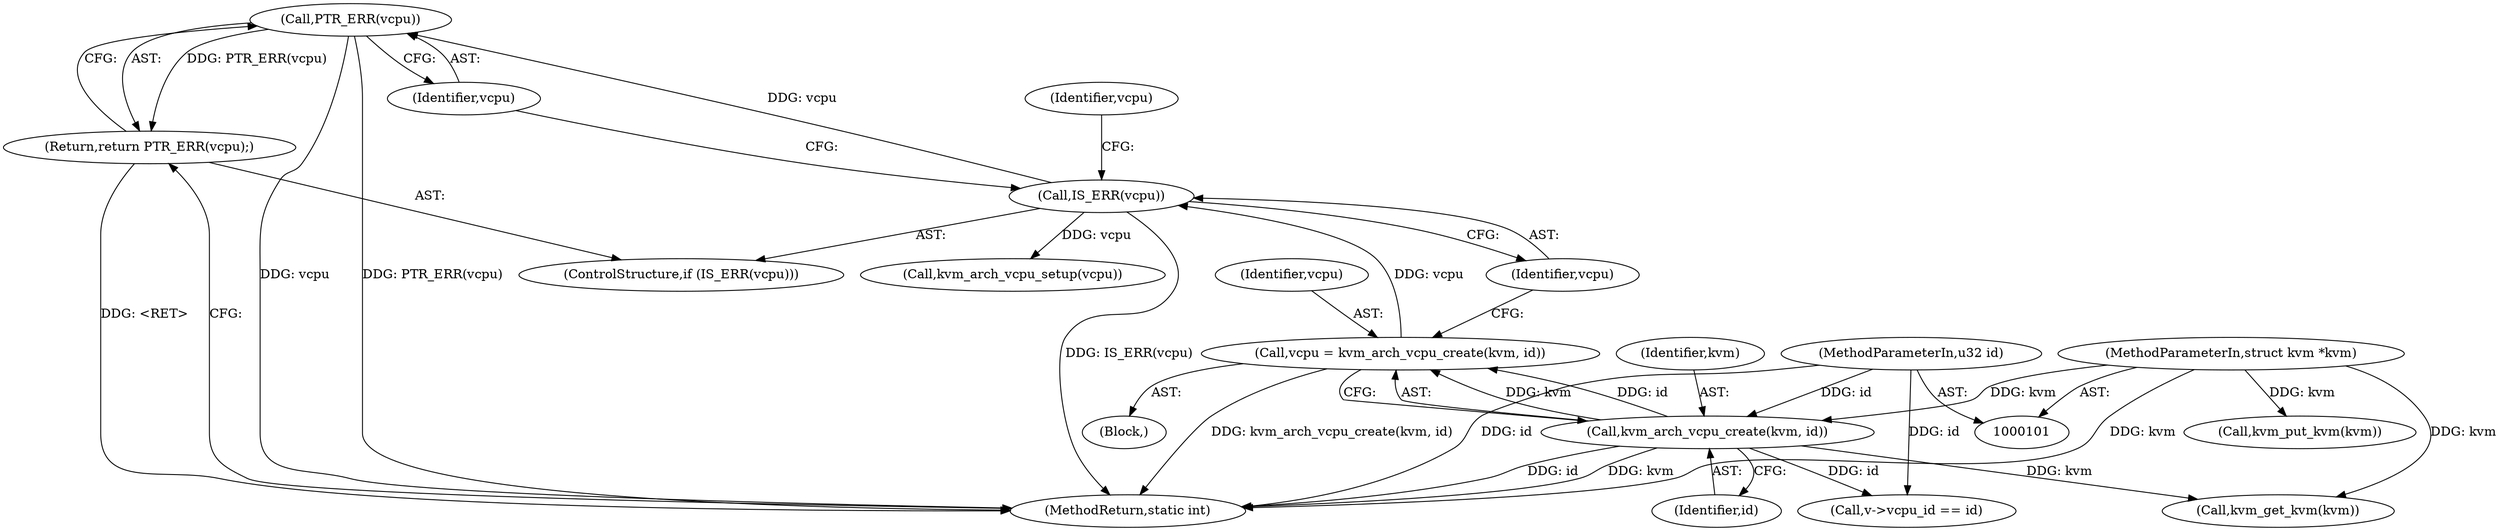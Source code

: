 digraph "0_linux_9c895160d25a76c21b65bad141b08e8d4f99afef_0@pointer" {
"1000117" [label="(Call,PTR_ERR(vcpu))"];
"1000114" [label="(Call,IS_ERR(vcpu))"];
"1000108" [label="(Call,vcpu = kvm_arch_vcpu_create(kvm, id))"];
"1000110" [label="(Call,kvm_arch_vcpu_create(kvm, id))"];
"1000102" [label="(MethodParameterIn,struct kvm *kvm)"];
"1000103" [label="(MethodParameterIn,u32 id)"];
"1000116" [label="(Return,return PTR_ERR(vcpu);)"];
"1000128" [label="(Call,kvm_arch_vcpu_setup(vcpu))"];
"1000122" [label="(Identifier,vcpu)"];
"1000104" [label="(Block,)"];
"1000117" [label="(Call,PTR_ERR(vcpu))"];
"1000109" [label="(Identifier,vcpu)"];
"1000111" [label="(Identifier,kvm)"];
"1000110" [label="(Call,kvm_arch_vcpu_create(kvm, id))"];
"1000113" [label="(ControlStructure,if (IS_ERR(vcpu)))"];
"1000184" [label="(Call,kvm_get_kvm(kvm))"];
"1000118" [label="(Identifier,vcpu)"];
"1000108" [label="(Call,vcpu = kvm_arch_vcpu_create(kvm, id))"];
"1000112" [label="(Identifier,id)"];
"1000103" [label="(MethodParameterIn,u32 id)"];
"1000163" [label="(Call,v->vcpu_id == id)"];
"1000102" [label="(MethodParameterIn,struct kvm *kvm)"];
"1000233" [label="(MethodReturn,static int)"];
"1000116" [label="(Return,return PTR_ERR(vcpu);)"];
"1000195" [label="(Call,kvm_put_kvm(kvm))"];
"1000115" [label="(Identifier,vcpu)"];
"1000114" [label="(Call,IS_ERR(vcpu))"];
"1000117" -> "1000116"  [label="AST: "];
"1000117" -> "1000118"  [label="CFG: "];
"1000118" -> "1000117"  [label="AST: "];
"1000116" -> "1000117"  [label="CFG: "];
"1000117" -> "1000233"  [label="DDG: vcpu"];
"1000117" -> "1000233"  [label="DDG: PTR_ERR(vcpu)"];
"1000117" -> "1000116"  [label="DDG: PTR_ERR(vcpu)"];
"1000114" -> "1000117"  [label="DDG: vcpu"];
"1000114" -> "1000113"  [label="AST: "];
"1000114" -> "1000115"  [label="CFG: "];
"1000115" -> "1000114"  [label="AST: "];
"1000118" -> "1000114"  [label="CFG: "];
"1000122" -> "1000114"  [label="CFG: "];
"1000114" -> "1000233"  [label="DDG: IS_ERR(vcpu)"];
"1000108" -> "1000114"  [label="DDG: vcpu"];
"1000114" -> "1000128"  [label="DDG: vcpu"];
"1000108" -> "1000104"  [label="AST: "];
"1000108" -> "1000110"  [label="CFG: "];
"1000109" -> "1000108"  [label="AST: "];
"1000110" -> "1000108"  [label="AST: "];
"1000115" -> "1000108"  [label="CFG: "];
"1000108" -> "1000233"  [label="DDG: kvm_arch_vcpu_create(kvm, id)"];
"1000110" -> "1000108"  [label="DDG: kvm"];
"1000110" -> "1000108"  [label="DDG: id"];
"1000110" -> "1000112"  [label="CFG: "];
"1000111" -> "1000110"  [label="AST: "];
"1000112" -> "1000110"  [label="AST: "];
"1000110" -> "1000233"  [label="DDG: id"];
"1000110" -> "1000233"  [label="DDG: kvm"];
"1000102" -> "1000110"  [label="DDG: kvm"];
"1000103" -> "1000110"  [label="DDG: id"];
"1000110" -> "1000163"  [label="DDG: id"];
"1000110" -> "1000184"  [label="DDG: kvm"];
"1000102" -> "1000101"  [label="AST: "];
"1000102" -> "1000233"  [label="DDG: kvm"];
"1000102" -> "1000184"  [label="DDG: kvm"];
"1000102" -> "1000195"  [label="DDG: kvm"];
"1000103" -> "1000101"  [label="AST: "];
"1000103" -> "1000233"  [label="DDG: id"];
"1000103" -> "1000163"  [label="DDG: id"];
"1000116" -> "1000113"  [label="AST: "];
"1000233" -> "1000116"  [label="CFG: "];
"1000116" -> "1000233"  [label="DDG: <RET>"];
}
